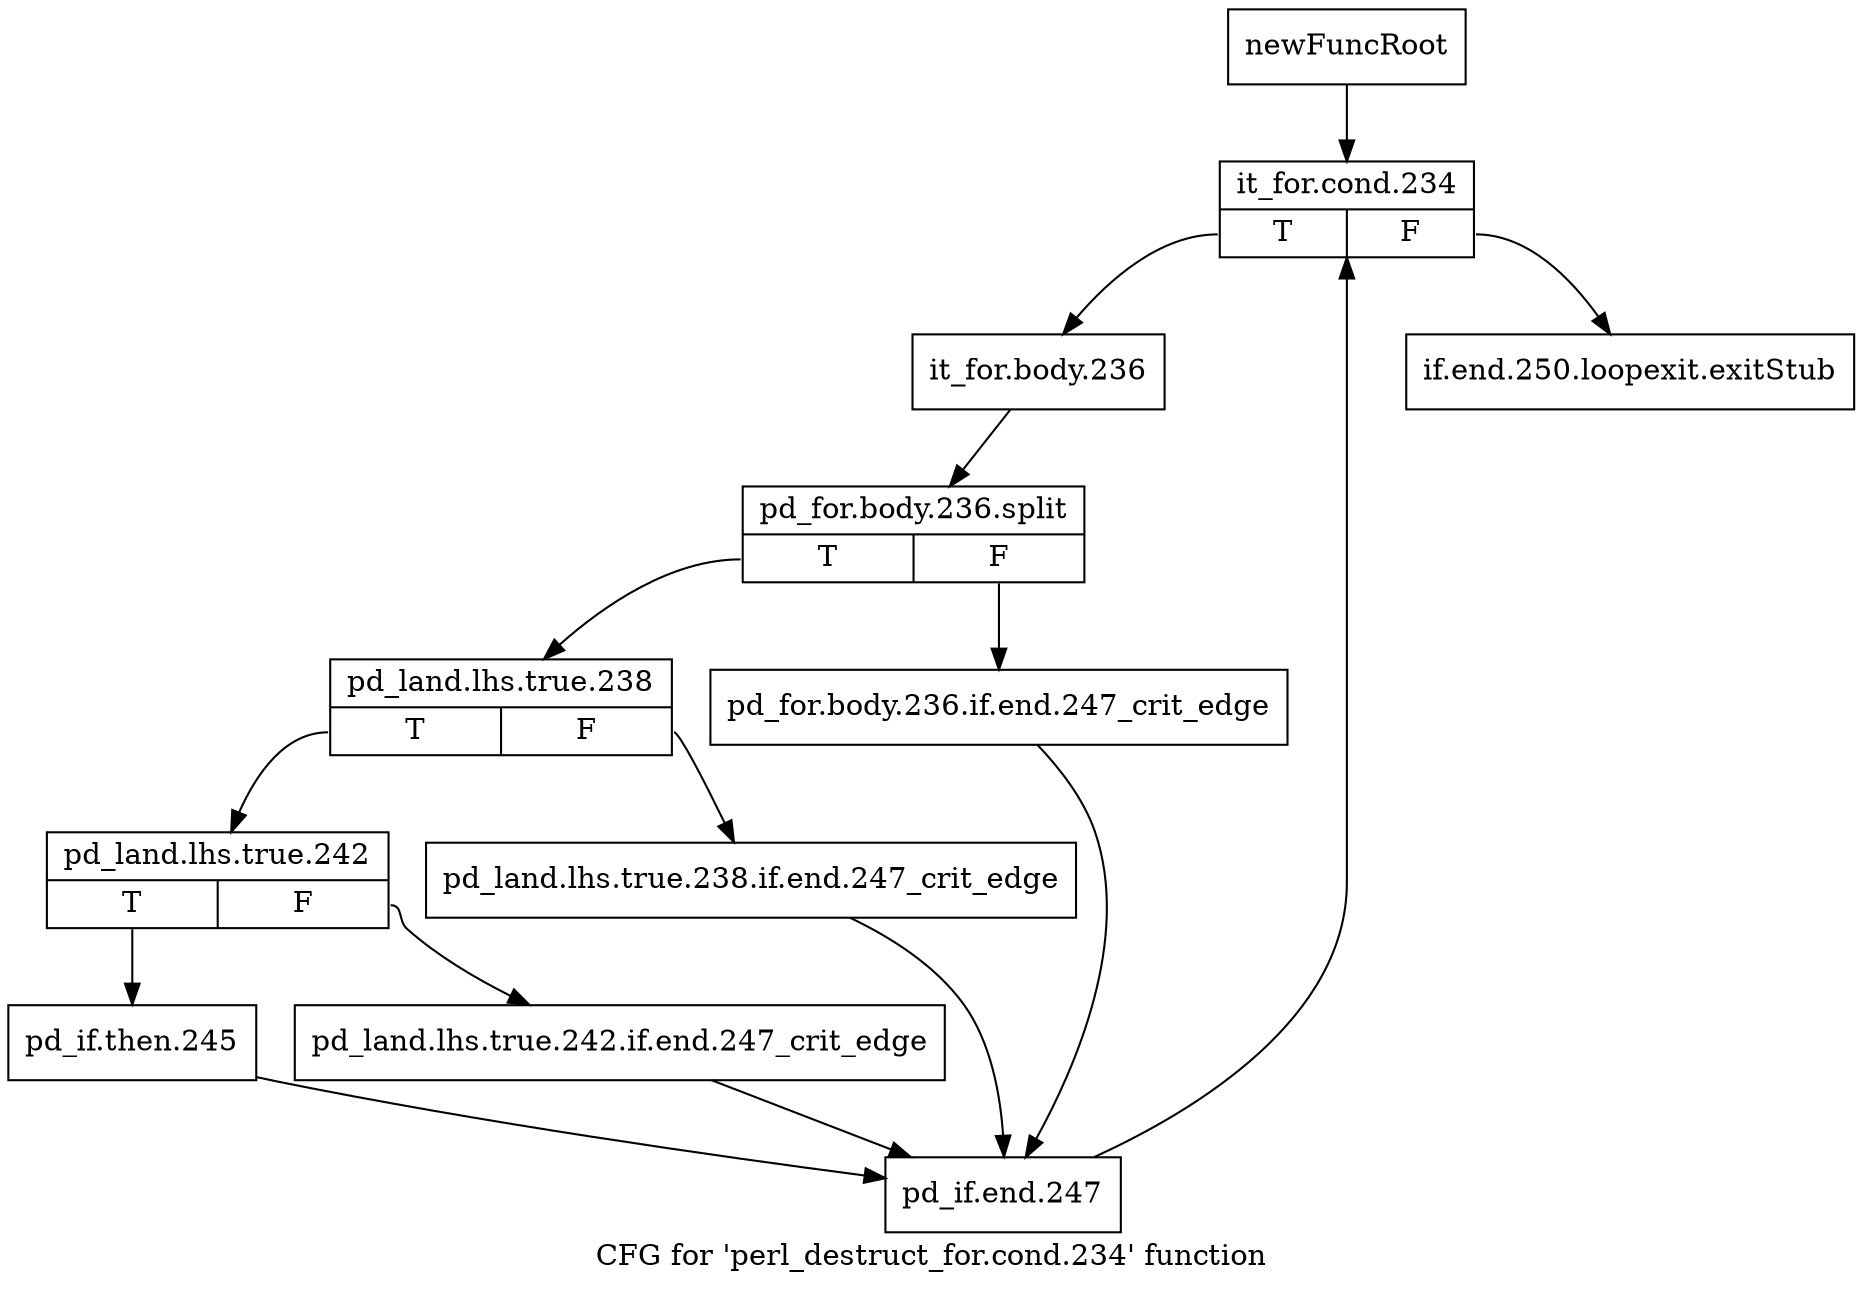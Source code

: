 digraph "CFG for 'perl_destruct_for.cond.234' function" {
	label="CFG for 'perl_destruct_for.cond.234' function";

	Node0x4d22c40 [shape=record,label="{newFuncRoot}"];
	Node0x4d22c40 -> Node0x4d22ce0;
	Node0x4d22c90 [shape=record,label="{if.end.250.loopexit.exitStub}"];
	Node0x4d22ce0 [shape=record,label="{it_for.cond.234|{<s0>T|<s1>F}}"];
	Node0x4d22ce0:s0 -> Node0x4d22d30;
	Node0x4d22ce0:s1 -> Node0x4d22c90;
	Node0x4d22d30 [shape=record,label="{it_for.body.236}"];
	Node0x4d22d30 -> Node0x66f14a0;
	Node0x66f14a0 [shape=record,label="{pd_for.body.236.split|{<s0>T|<s1>F}}"];
	Node0x66f14a0:s0 -> Node0x4d22dd0;
	Node0x66f14a0:s1 -> Node0x4d22d80;
	Node0x4d22d80 [shape=record,label="{pd_for.body.236.if.end.247_crit_edge}"];
	Node0x4d22d80 -> Node0x4d22f60;
	Node0x4d22dd0 [shape=record,label="{pd_land.lhs.true.238|{<s0>T|<s1>F}}"];
	Node0x4d22dd0:s0 -> Node0x4d22e70;
	Node0x4d22dd0:s1 -> Node0x4d22e20;
	Node0x4d22e20 [shape=record,label="{pd_land.lhs.true.238.if.end.247_crit_edge}"];
	Node0x4d22e20 -> Node0x4d22f60;
	Node0x4d22e70 [shape=record,label="{pd_land.lhs.true.242|{<s0>T|<s1>F}}"];
	Node0x4d22e70:s0 -> Node0x4d22f10;
	Node0x4d22e70:s1 -> Node0x4d22ec0;
	Node0x4d22ec0 [shape=record,label="{pd_land.lhs.true.242.if.end.247_crit_edge}"];
	Node0x4d22ec0 -> Node0x4d22f60;
	Node0x4d22f10 [shape=record,label="{pd_if.then.245}"];
	Node0x4d22f10 -> Node0x4d22f60;
	Node0x4d22f60 [shape=record,label="{pd_if.end.247}"];
	Node0x4d22f60 -> Node0x4d22ce0;
}
